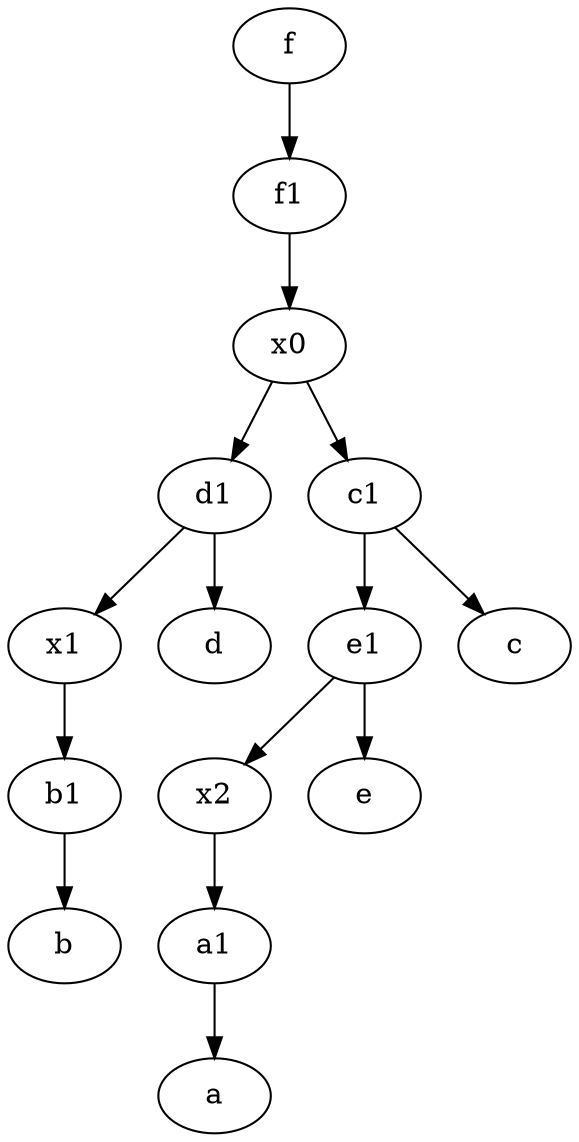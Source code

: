 digraph  {
	f [pos="15,45!"];
	d1 [pos="25,30!"];
	b1 [pos="45,20!"];
	x2;
	x0;
	a1 [pos="40,15!"];
	x1;
	c1 [pos="30,15!"];
	e1 [pos="25,45!"];
	f1;
	x0 -> d1;
	f1 -> x0;
	x1 -> b1;
	c1 -> e1;
	d1 -> x1;
	a1 -> a;
	x0 -> c1;
	e1 -> x2;
	d1 -> d;
	x2 -> a1;
	e1 -> e;
	f -> f1;
	c1 -> c;
	b1 -> b;

	}